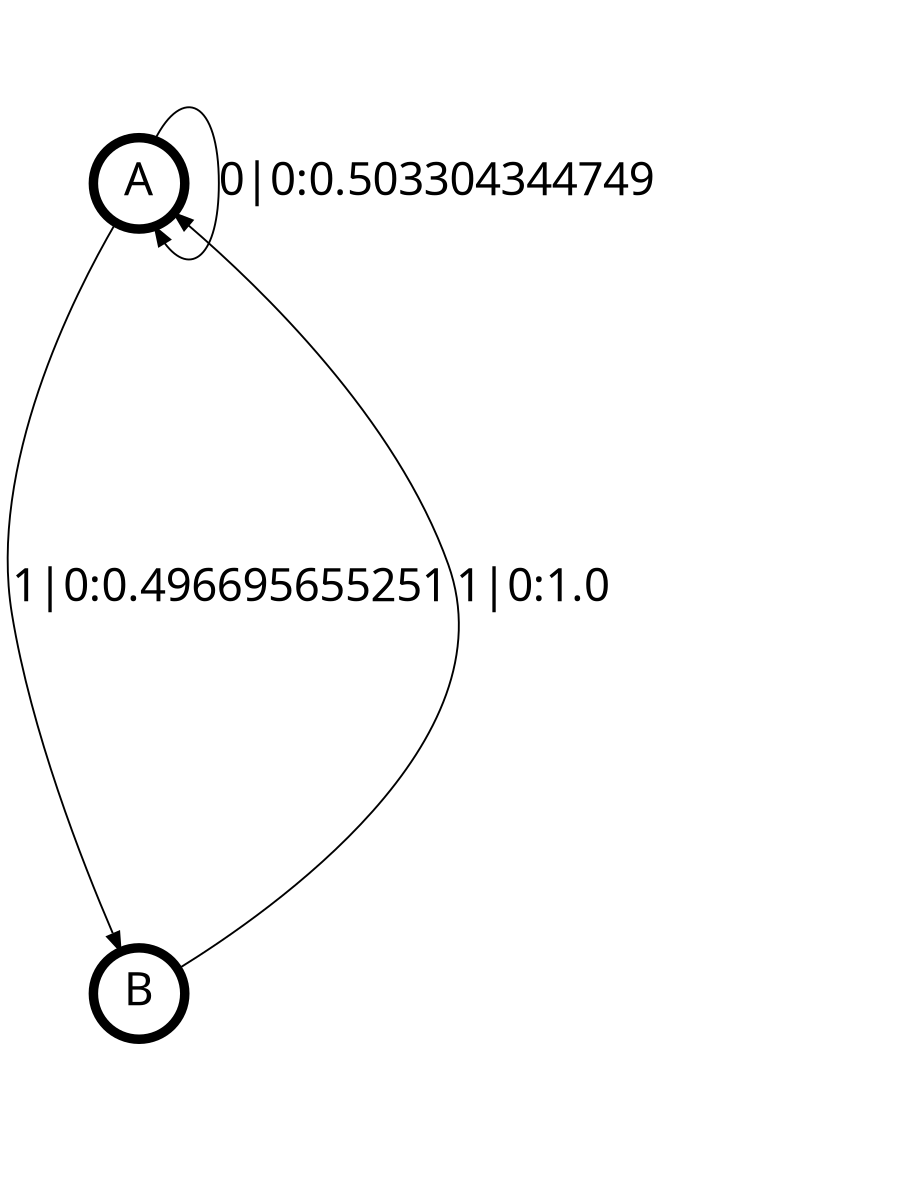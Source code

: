 digraph  {
size = "6,8.5";
ratio = "fill";
node
[shape = circle];
node [fontsize = 24];
node [penwidth = 5];
edge [fontsize = 24];
node [fontname = "CMU Serif Roman"];
graph [fontname = "CMU Serif Roman"];
edge [fontname = "CMU Serif Roman"];
A -> A [label = "0|0:0.503304344749\l"];
A -> B [label = "1|0:0.496695655251\l"];
B -> A [label = "1|0:1.0\l"];
}